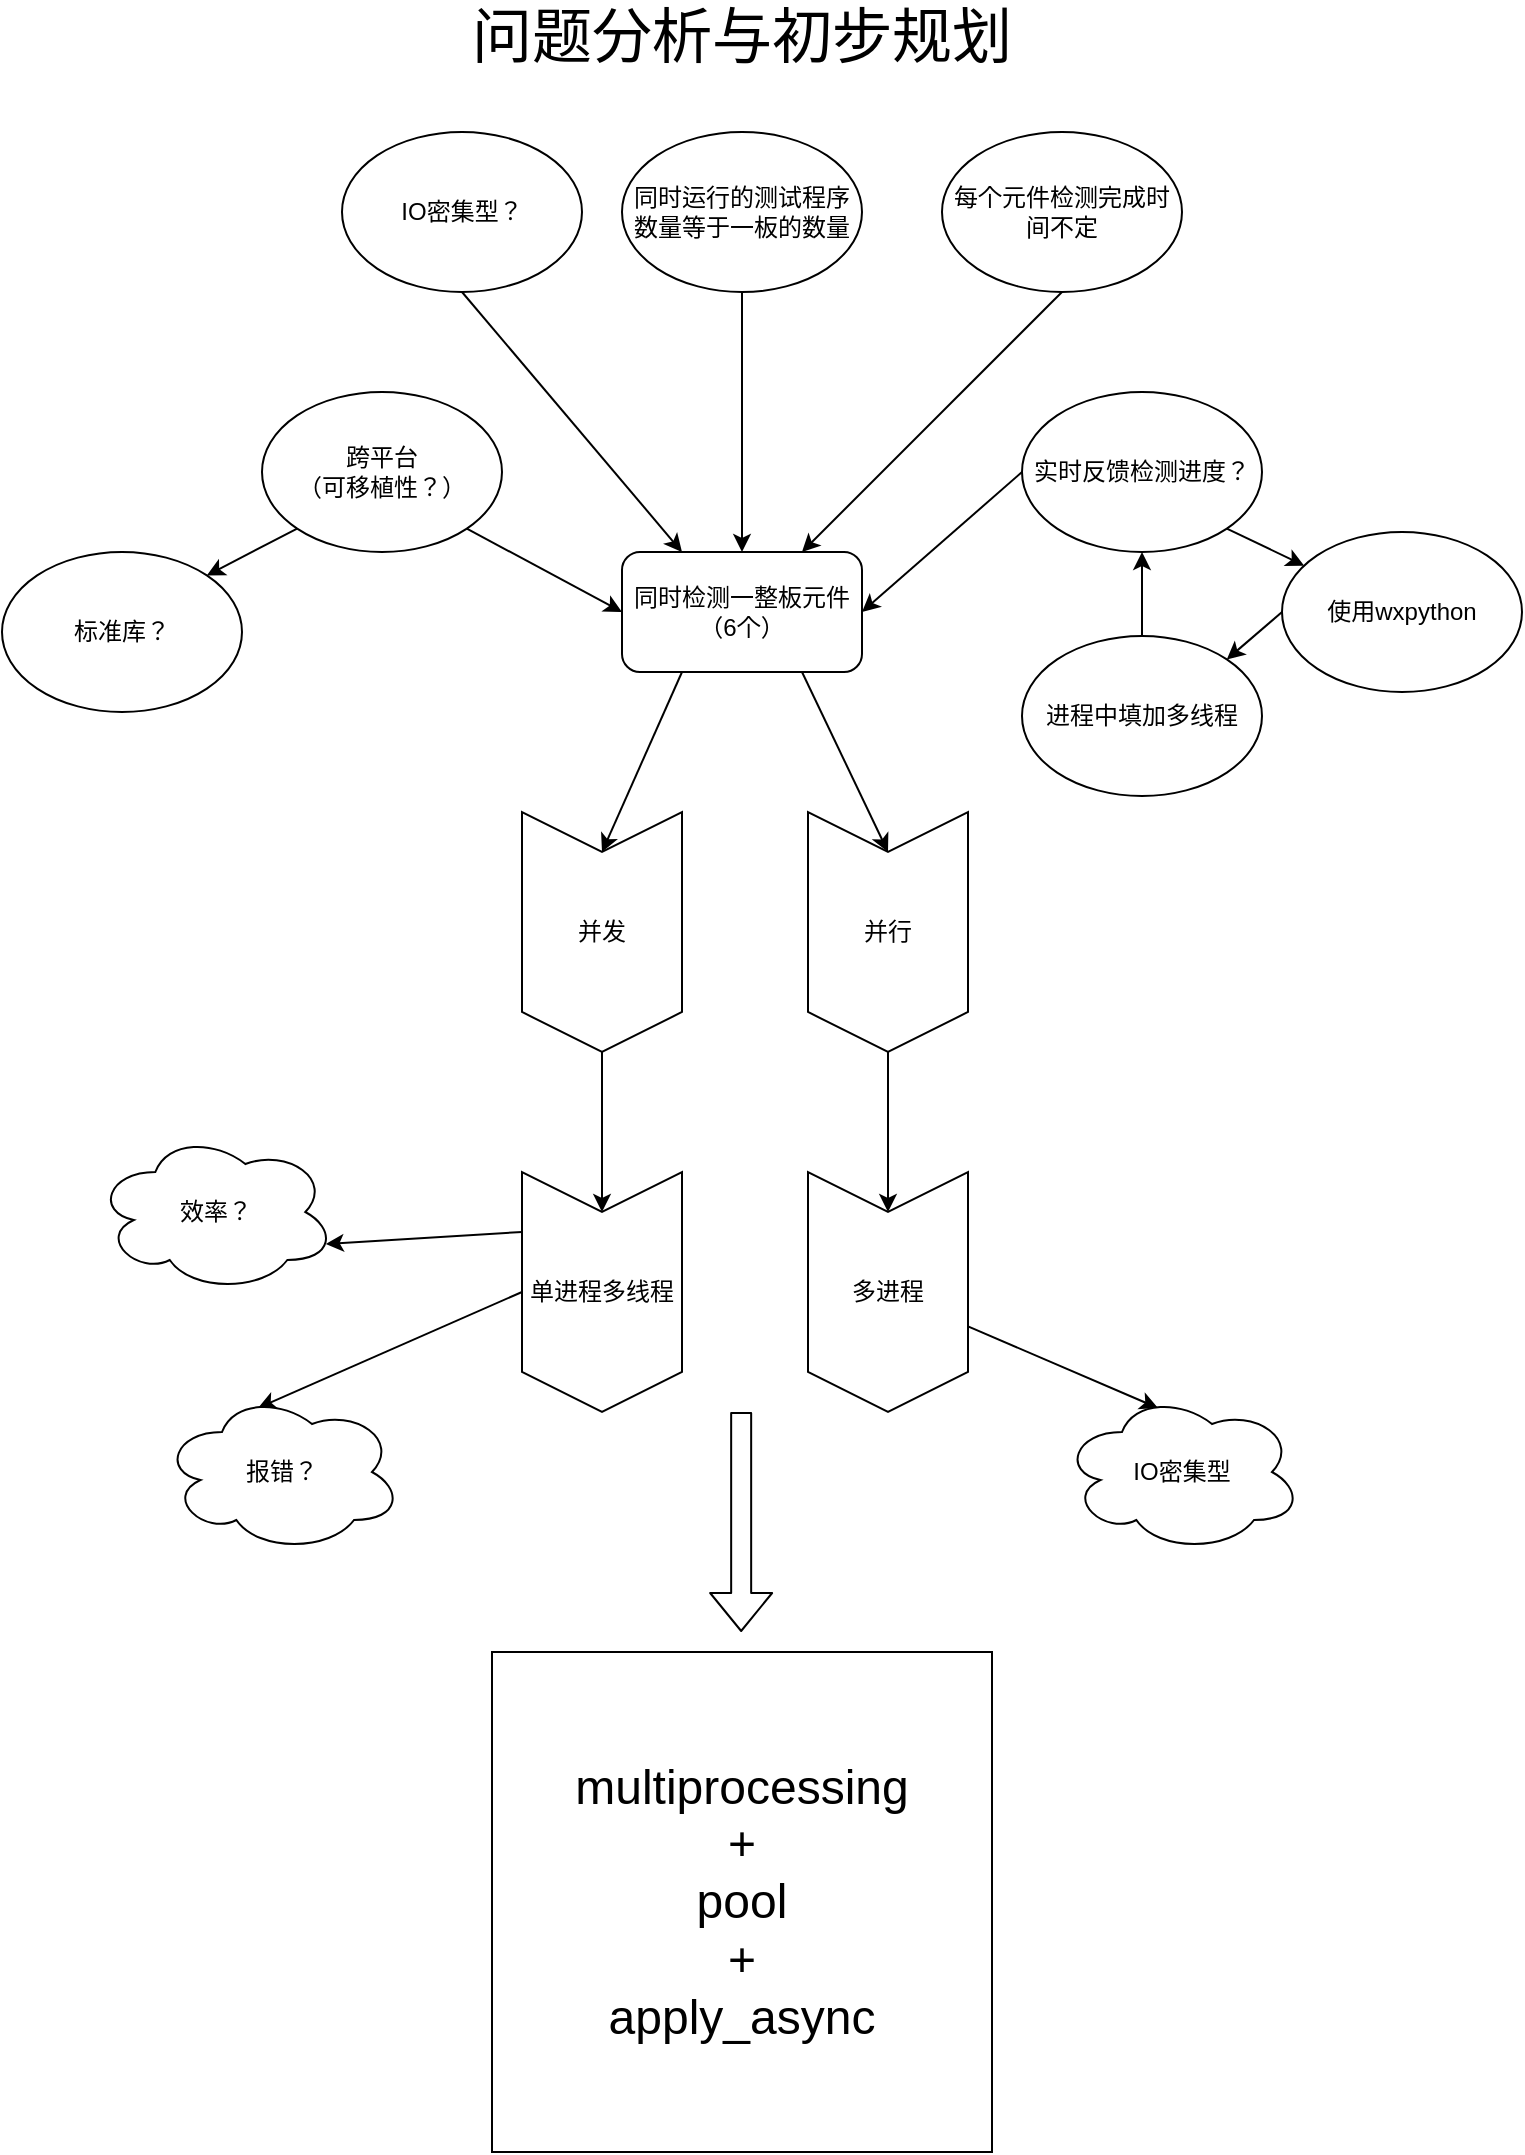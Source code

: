 <mxfile version="12.4.2" type="device" pages="1"><diagram id="J3EnXCqqJrniQnhrFWOf" name="Page-1"><mxGraphModel dx="846" dy="980" grid="1" gridSize="10" guides="1" tooltips="1" connect="1" arrows="1" fold="1" page="1" pageScale="1" pageWidth="827" pageHeight="1169" math="0" shadow="0"><root><mxCell id="0"/><mxCell id="1" parent="0"/><mxCell id="LWxtAkjS1fMgW2ZfDE5U-16" style="edgeStyle=none;rounded=0;orthogonalLoop=1;jettySize=auto;html=1;exitX=0.25;exitY=1;exitDx=0;exitDy=0;entryX=0;entryY=0.5;entryDx=0;entryDy=0;" edge="1" parent="1" source="LWxtAkjS1fMgW2ZfDE5U-1" target="LWxtAkjS1fMgW2ZfDE5U-34"><mxGeometry relative="1" as="geometry"><mxPoint x="1170" y="434.667" as="targetPoint"/></mxGeometry></mxCell><mxCell id="LWxtAkjS1fMgW2ZfDE5U-17" style="edgeStyle=none;rounded=0;orthogonalLoop=1;jettySize=auto;html=1;exitX=0.75;exitY=1;exitDx=0;exitDy=0;entryX=0;entryY=0.5;entryDx=0;entryDy=0;" edge="1" parent="1" source="LWxtAkjS1fMgW2ZfDE5U-1" target="LWxtAkjS1fMgW2ZfDE5U-15"><mxGeometry relative="1" as="geometry"/></mxCell><mxCell id="LWxtAkjS1fMgW2ZfDE5U-1" value="同时检测一整板元件&lt;br&gt;（6个）" style="rounded=1;whiteSpace=wrap;html=1;" vertex="1" parent="1"><mxGeometry x="1180" y="288" width="120" height="60" as="geometry"/></mxCell><mxCell id="LWxtAkjS1fMgW2ZfDE5U-4" style="rounded=0;orthogonalLoop=1;jettySize=auto;html=1;exitX=0.5;exitY=1;exitDx=0;exitDy=0;entryX=0.5;entryY=0;entryDx=0;entryDy=0;" edge="1" parent="1" source="LWxtAkjS1fMgW2ZfDE5U-2" target="LWxtAkjS1fMgW2ZfDE5U-1"><mxGeometry relative="1" as="geometry"/></mxCell><mxCell id="LWxtAkjS1fMgW2ZfDE5U-2" value="同时运行的测试程序数量等于一板的数量" style="ellipse;whiteSpace=wrap;html=1;" vertex="1" parent="1"><mxGeometry x="1180" y="78" width="120" height="80" as="geometry"/></mxCell><mxCell id="LWxtAkjS1fMgW2ZfDE5U-5" style="rounded=0;orthogonalLoop=1;jettySize=auto;html=1;entryX=0;entryY=0.5;entryDx=0;entryDy=0;exitX=1;exitY=1;exitDx=0;exitDy=0;" edge="1" parent="1" source="LWxtAkjS1fMgW2ZfDE5U-3" target="LWxtAkjS1fMgW2ZfDE5U-1"><mxGeometry relative="1" as="geometry"/></mxCell><mxCell id="LWxtAkjS1fMgW2ZfDE5U-32" style="edgeStyle=none;rounded=0;orthogonalLoop=1;jettySize=auto;html=1;exitX=0;exitY=1;exitDx=0;exitDy=0;entryX=1;entryY=0;entryDx=0;entryDy=0;fontSize=12;" edge="1" parent="1" source="LWxtAkjS1fMgW2ZfDE5U-3" target="LWxtAkjS1fMgW2ZfDE5U-31"><mxGeometry relative="1" as="geometry"><mxPoint x="940" y="218" as="targetPoint"/></mxGeometry></mxCell><mxCell id="LWxtAkjS1fMgW2ZfDE5U-3" value="跨平台&lt;br&gt;（可移植性？）" style="ellipse;whiteSpace=wrap;html=1;" vertex="1" parent="1"><mxGeometry x="1000" y="208" width="120" height="80" as="geometry"/></mxCell><mxCell id="LWxtAkjS1fMgW2ZfDE5U-7" style="rounded=0;orthogonalLoop=1;jettySize=auto;html=1;entryX=0.25;entryY=0;entryDx=0;entryDy=0;exitX=0.5;exitY=1;exitDx=0;exitDy=0;" edge="1" parent="1" source="LWxtAkjS1fMgW2ZfDE5U-6" target="LWxtAkjS1fMgW2ZfDE5U-1"><mxGeometry relative="1" as="geometry"/></mxCell><mxCell id="LWxtAkjS1fMgW2ZfDE5U-6" value="IO密集型？" style="ellipse;whiteSpace=wrap;html=1;" vertex="1" parent="1"><mxGeometry x="1040" y="78" width="120" height="80" as="geometry"/></mxCell><mxCell id="LWxtAkjS1fMgW2ZfDE5U-9" style="edgeStyle=none;rounded=0;orthogonalLoop=1;jettySize=auto;html=1;exitX=0.5;exitY=1;exitDx=0;exitDy=0;entryX=0.75;entryY=0;entryDx=0;entryDy=0;" edge="1" parent="1" source="LWxtAkjS1fMgW2ZfDE5U-8" target="LWxtAkjS1fMgW2ZfDE5U-1"><mxGeometry relative="1" as="geometry"/></mxCell><mxCell id="LWxtAkjS1fMgW2ZfDE5U-8" value="每个元件检测完成时间不定" style="ellipse;whiteSpace=wrap;html=1;" vertex="1" parent="1"><mxGeometry x="1340" y="78" width="120" height="80" as="geometry"/></mxCell><mxCell id="LWxtAkjS1fMgW2ZfDE5U-11" style="edgeStyle=none;rounded=0;orthogonalLoop=1;jettySize=auto;html=1;exitX=0;exitY=0.5;exitDx=0;exitDy=0;entryX=1;entryY=0.5;entryDx=0;entryDy=0;" edge="1" parent="1" source="LWxtAkjS1fMgW2ZfDE5U-10" target="LWxtAkjS1fMgW2ZfDE5U-1"><mxGeometry relative="1" as="geometry"/></mxCell><mxCell id="LWxtAkjS1fMgW2ZfDE5U-29" style="edgeStyle=none;rounded=0;orthogonalLoop=1;jettySize=auto;html=1;exitX=1;exitY=1;exitDx=0;exitDy=0;fontSize=12;" edge="1" parent="1" source="LWxtAkjS1fMgW2ZfDE5U-10" target="LWxtAkjS1fMgW2ZfDE5U-28"><mxGeometry relative="1" as="geometry"/></mxCell><mxCell id="LWxtAkjS1fMgW2ZfDE5U-10" value="实时反馈检测进度？" style="ellipse;whiteSpace=wrap;html=1;" vertex="1" parent="1"><mxGeometry x="1380" y="208" width="120" height="80" as="geometry"/></mxCell><mxCell id="LWxtAkjS1fMgW2ZfDE5U-13" style="edgeStyle=none;rounded=0;orthogonalLoop=1;jettySize=auto;html=1;entryX=0.5;entryY=1;entryDx=0;entryDy=0;" edge="1" parent="1" source="LWxtAkjS1fMgW2ZfDE5U-12" target="LWxtAkjS1fMgW2ZfDE5U-10"><mxGeometry relative="1" as="geometry"/></mxCell><mxCell id="LWxtAkjS1fMgW2ZfDE5U-12" value="进程中填加多线程" style="ellipse;whiteSpace=wrap;html=1;" vertex="1" parent="1"><mxGeometry x="1380" y="330" width="120" height="80" as="geometry"/></mxCell><mxCell id="LWxtAkjS1fMgW2ZfDE5U-20" style="edgeStyle=none;rounded=0;orthogonalLoop=1;jettySize=auto;html=1;entryX=0;entryY=0.5;entryDx=0;entryDy=0;" edge="1" parent="1" target="LWxtAkjS1fMgW2ZfDE5U-18"><mxGeometry relative="1" as="geometry"><mxPoint x="1170" y="538" as="sourcePoint"/></mxGeometry></mxCell><mxCell id="LWxtAkjS1fMgW2ZfDE5U-21" style="edgeStyle=none;rounded=0;orthogonalLoop=1;jettySize=auto;html=1;exitX=1;exitY=0.5;exitDx=0;exitDy=0;entryX=0;entryY=0.5;entryDx=0;entryDy=0;" edge="1" parent="1" source="LWxtAkjS1fMgW2ZfDE5U-15" target="LWxtAkjS1fMgW2ZfDE5U-19"><mxGeometry relative="1" as="geometry"/></mxCell><mxCell id="LWxtAkjS1fMgW2ZfDE5U-15" value="并行" style="shape=step;perimeter=stepPerimeter;whiteSpace=wrap;html=1;fixedSize=1;direction=south;" vertex="1" parent="1"><mxGeometry x="1273" y="418" width="80" height="120" as="geometry"/></mxCell><mxCell id="LWxtAkjS1fMgW2ZfDE5U-22" style="edgeStyle=none;rounded=0;orthogonalLoop=1;jettySize=auto;html=1;exitX=0.5;exitY=1;exitDx=0;exitDy=0;entryX=0.4;entryY=0.1;entryDx=0;entryDy=0;entryPerimeter=0;" edge="1" parent="1" source="LWxtAkjS1fMgW2ZfDE5U-18" target="LWxtAkjS1fMgW2ZfDE5U-23"><mxGeometry relative="1" as="geometry"><mxPoint x="1060" y="638" as="targetPoint"/></mxGeometry></mxCell><mxCell id="LWxtAkjS1fMgW2ZfDE5U-37" style="edgeStyle=none;rounded=0;orthogonalLoop=1;jettySize=auto;html=1;exitX=0.25;exitY=1;exitDx=0;exitDy=0;entryX=0.96;entryY=0.7;entryDx=0;entryDy=0;entryPerimeter=0;fontSize=12;" edge="1" parent="1" source="LWxtAkjS1fMgW2ZfDE5U-18" target="LWxtAkjS1fMgW2ZfDE5U-36"><mxGeometry relative="1" as="geometry"/></mxCell><mxCell id="LWxtAkjS1fMgW2ZfDE5U-18" value="单进程多线程" style="shape=step;perimeter=stepPerimeter;whiteSpace=wrap;html=1;fixedSize=1;direction=south;" vertex="1" parent="1"><mxGeometry x="1130" y="598" width="80" height="120" as="geometry"/></mxCell><mxCell id="LWxtAkjS1fMgW2ZfDE5U-25" style="edgeStyle=none;rounded=0;orthogonalLoop=1;jettySize=auto;html=1;entryX=0.4;entryY=0.1;entryDx=0;entryDy=0;entryPerimeter=0;" edge="1" parent="1" source="LWxtAkjS1fMgW2ZfDE5U-19" target="LWxtAkjS1fMgW2ZfDE5U-24"><mxGeometry relative="1" as="geometry"><mxPoint x="1143" y="928" as="targetPoint"/></mxGeometry></mxCell><mxCell id="LWxtAkjS1fMgW2ZfDE5U-19" value="多进程" style="shape=step;perimeter=stepPerimeter;whiteSpace=wrap;html=1;fixedSize=1;direction=south;" vertex="1" parent="1"><mxGeometry x="1273" y="598" width="80" height="120" as="geometry"/></mxCell><mxCell id="LWxtAkjS1fMgW2ZfDE5U-23" value="报错？" style="ellipse;shape=cloud;whiteSpace=wrap;html=1;" vertex="1" parent="1"><mxGeometry x="950" y="708" width="120" height="80" as="geometry"/></mxCell><mxCell id="LWxtAkjS1fMgW2ZfDE5U-24" value="IO密集型" style="ellipse;shape=cloud;whiteSpace=wrap;html=1;" vertex="1" parent="1"><mxGeometry x="1400" y="708.0" width="120" height="80" as="geometry"/></mxCell><mxCell id="LWxtAkjS1fMgW2ZfDE5U-26" value="multiprocessing&lt;br&gt;+&lt;br style=&quot;font-size: 24px&quot;&gt;pool&lt;br&gt;+&lt;br style=&quot;font-size: 24px&quot;&gt;apply_async" style="whiteSpace=wrap;html=1;aspect=fixed;fontSize=24;" vertex="1" parent="1"><mxGeometry x="1115" y="838" width="250" height="250" as="geometry"/></mxCell><mxCell id="LWxtAkjS1fMgW2ZfDE5U-28" value="使用wxpython" style="ellipse;whiteSpace=wrap;html=1;fontSize=12;" vertex="1" parent="1"><mxGeometry x="1510" y="278" width="120" height="80" as="geometry"/></mxCell><mxCell id="LWxtAkjS1fMgW2ZfDE5U-30" value="" style="endArrow=classic;html=1;fontSize=12;entryX=1;entryY=0;entryDx=0;entryDy=0;exitX=0;exitY=0.5;exitDx=0;exitDy=0;" edge="1" parent="1" source="LWxtAkjS1fMgW2ZfDE5U-28" target="LWxtAkjS1fMgW2ZfDE5U-12"><mxGeometry width="50" height="50" relative="1" as="geometry"><mxPoint x="1540" y="438" as="sourcePoint"/><mxPoint x="1590" y="388" as="targetPoint"/></mxGeometry></mxCell><mxCell id="LWxtAkjS1fMgW2ZfDE5U-31" value="标准库？" style="ellipse;whiteSpace=wrap;html=1;fontSize=12;" vertex="1" parent="1"><mxGeometry x="870" y="288" width="120" height="80" as="geometry"/></mxCell><mxCell id="LWxtAkjS1fMgW2ZfDE5U-34" value="&lt;span style=&quot;white-space: normal ; background-color: rgb(255 , 255 , 255)&quot;&gt;并发&lt;/span&gt;" style="shape=step;perimeter=stepPerimeter;whiteSpace=wrap;html=1;fixedSize=1;fontSize=12;direction=south;" vertex="1" parent="1"><mxGeometry x="1130" y="418" width="80" height="120" as="geometry"/></mxCell><mxCell id="LWxtAkjS1fMgW2ZfDE5U-35" value="" style="shape=flexArrow;endArrow=classic;html=1;fontSize=12;" edge="1" parent="1"><mxGeometry width="50" height="50" relative="1" as="geometry"><mxPoint x="1239.58" y="718" as="sourcePoint"/><mxPoint x="1239.58" y="828" as="targetPoint"/></mxGeometry></mxCell><mxCell id="LWxtAkjS1fMgW2ZfDE5U-36" value="效率？" style="ellipse;shape=cloud;whiteSpace=wrap;html=1;fontSize=12;" vertex="1" parent="1"><mxGeometry x="916.67" y="578" width="120" height="80" as="geometry"/></mxCell><mxCell id="LWxtAkjS1fMgW2ZfDE5U-39" value="问题分析与初步规划" style="text;html=1;strokeColor=none;fillColor=none;align=center;verticalAlign=middle;whiteSpace=wrap;rounded=0;fontSize=30;" vertex="1" parent="1"><mxGeometry x="1080" y="20" width="320" height="20" as="geometry"/></mxCell></root></mxGraphModel></diagram></mxfile>